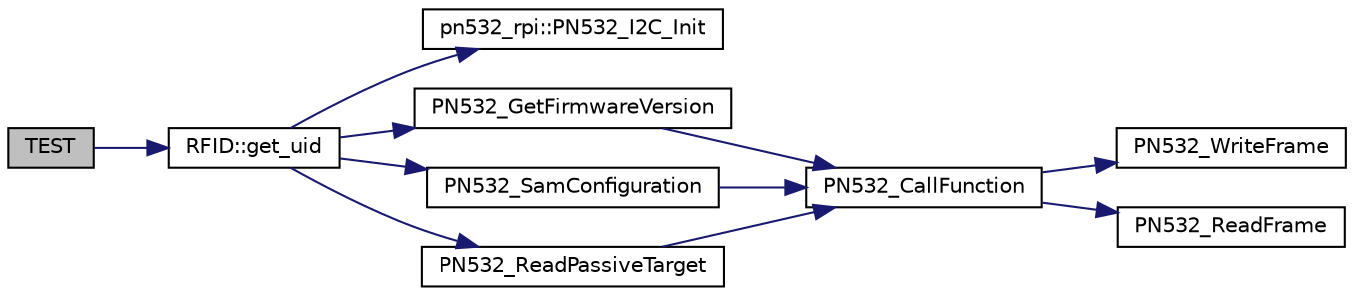 digraph "TEST"
{
  edge [fontname="Helvetica",fontsize="10",labelfontname="Helvetica",labelfontsize="10"];
  node [fontname="Helvetica",fontsize="10",shape=record];
  rankdir="LR";
  Node1 [label="TEST",height=0.2,width=0.4,color="black", fillcolor="grey75", style="filled", fontcolor="black"];
  Node1 -> Node2 [color="midnightblue",fontsize="10",style="solid"];
  Node2 [label="RFID::get_uid",height=0.2,width=0.4,color="black", fillcolor="white", style="filled",URL="$class_r_f_i_d.html#a99dfed3a0809e70d05b7b58fcaa4e292",tooltip="PN532 checks if card is present and read. "];
  Node2 -> Node3 [color="midnightblue",fontsize="10",style="solid"];
  Node3 [label="pn532_rpi::PN532_I2C_Init",height=0.2,width=0.4,color="black", fillcolor="white", style="filled",URL="$classpn532__rpi.html#a6e82be3a5b5c2c311a4089be49632be5"];
  Node2 -> Node4 [color="midnightblue",fontsize="10",style="solid"];
  Node4 [label="PN532_GetFirmwareVersion",height=0.2,width=0.4,color="black", fillcolor="white", style="filled",URL="$pn532_8cpp.html#a4a5149d342a7cbf16bd27775d35ab223",tooltip=": Call PN532 GetFirmwareVersion function and return a buff with the IC, Ver, Rev, and Support values..."];
  Node4 -> Node5 [color="midnightblue",fontsize="10",style="solid"];
  Node5 [label="PN532_CallFunction",height=0.2,width=0.4,color="black", fillcolor="white", style="filled",URL="$pn532_8cpp.html#aa4146df1d7d798bbffb18e5a65b88d98",tooltip=": Send specified command to the PN532 and expect up to response_length. Will wait up to timeout secon..."];
  Node5 -> Node6 [color="midnightblue",fontsize="10",style="solid"];
  Node6 [label="PN532_WriteFrame",height=0.2,width=0.4,color="black", fillcolor="white", style="filled",URL="$pn532_8cpp.html#a69de98d80406ff97f062c67d0bfb3cef",tooltip=": Write a frame to the PN532 of at most length bytes in size. Note that less than length bytes might ..."];
  Node5 -> Node7 [color="midnightblue",fontsize="10",style="solid"];
  Node7 [label="PN532_ReadFrame",height=0.2,width=0.4,color="black", fillcolor="white", style="filled",URL="$pn532_8cpp.html#a4e5a0ec49ff921bd45850ea499bf7f53",tooltip=": Read a response frame from the PN532 of at most length bytes in size. Note that less than length by..."];
  Node2 -> Node8 [color="midnightblue",fontsize="10",style="solid"];
  Node8 [label="PN532_SamConfiguration",height=0.2,width=0.4,color="black", fillcolor="white", style="filled",URL="$pn532_8cpp.html#a92f904fc7bf1027b59f337434973efb6",tooltip=": Configure the PN532 to read MiFare cards. "];
  Node8 -> Node5 [color="midnightblue",fontsize="10",style="solid"];
  Node2 -> Node9 [color="midnightblue",fontsize="10",style="solid"];
  Node9 [label="PN532_ReadPassiveTarget",height=0.2,width=0.4,color="black", fillcolor="white", style="filled",URL="$pn532_8cpp.html#a5ff91aa6deba1450e4b10350be219ad5",tooltip=": Wait for a MiFare card to be available and return its UID when found. Will wait up to timeout secon..."];
  Node9 -> Node5 [color="midnightblue",fontsize="10",style="solid"];
}
